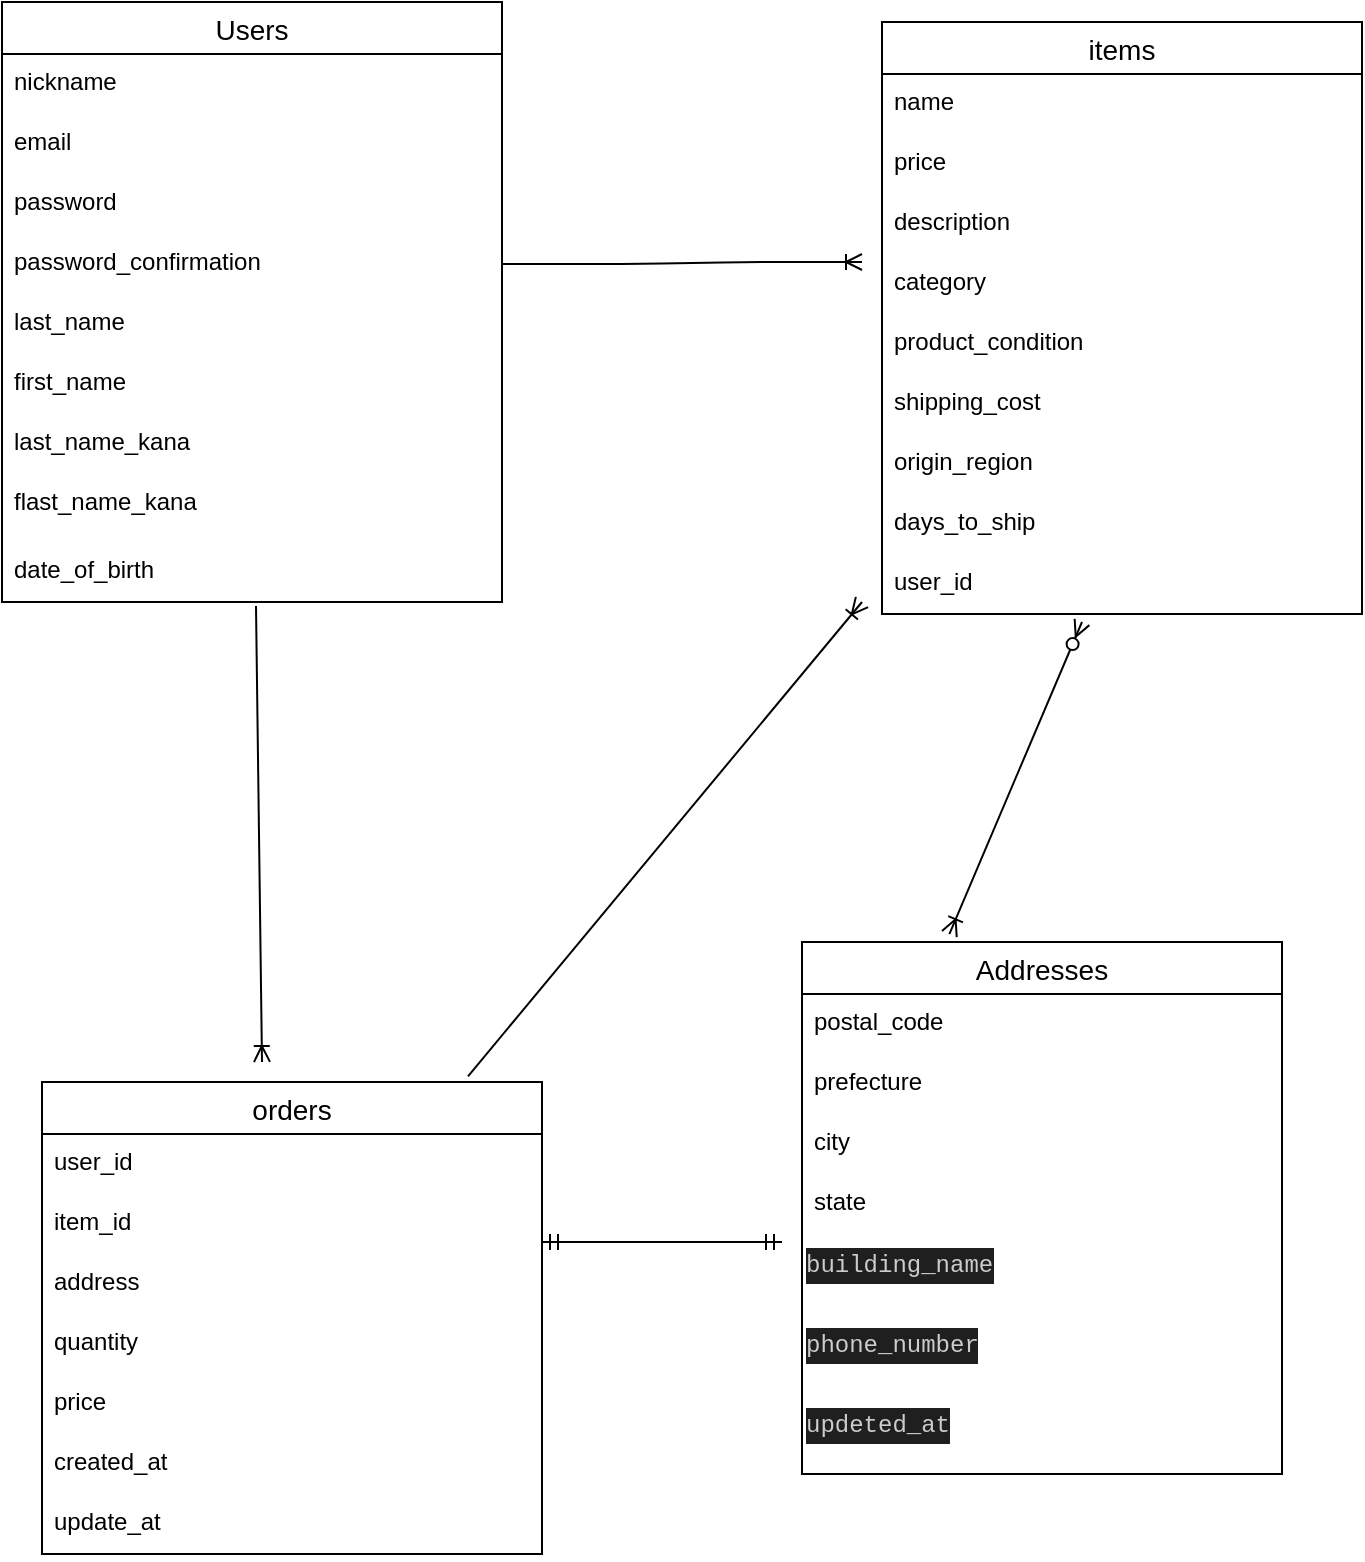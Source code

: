 <mxfile>
    <diagram id="ya4dUbdboEoDejbMoy5j" name="ページ1">
        <mxGraphModel dx="517" dy="714" grid="1" gridSize="10" guides="1" tooltips="1" connect="1" arrows="1" fold="1" page="1" pageScale="1" pageWidth="827" pageHeight="1169" math="0" shadow="0">
            <root>
                <mxCell id="0"/>
                <mxCell id="1" parent="0"/>
                <mxCell id="50" value="Users" style="swimlane;fontStyle=0;childLayout=stackLayout;horizontal=1;startSize=26;horizontalStack=0;resizeParent=1;resizeParentMax=0;resizeLast=0;collapsible=1;marginBottom=0;align=center;fontSize=14;" vertex="1" parent="1">
                    <mxGeometry x="130" y="250" width="250" height="300" as="geometry"/>
                </mxCell>
                <mxCell id="51" value="nickname" style="text;strokeColor=none;fillColor=none;spacingLeft=4;spacingRight=4;overflow=hidden;rotatable=0;points=[[0,0.5],[1,0.5]];portConstraint=eastwest;fontSize=12;" vertex="1" parent="50">
                    <mxGeometry y="26" width="250" height="30" as="geometry"/>
                </mxCell>
                <mxCell id="52" value="email" style="text;strokeColor=none;fillColor=none;spacingLeft=4;spacingRight=4;overflow=hidden;rotatable=0;points=[[0,0.5],[1,0.5]];portConstraint=eastwest;fontSize=12;" vertex="1" parent="50">
                    <mxGeometry y="56" width="250" height="30" as="geometry"/>
                </mxCell>
                <mxCell id="53" value="password" style="text;strokeColor=none;fillColor=none;spacingLeft=4;spacingRight=4;overflow=hidden;rotatable=0;points=[[0,0.5],[1,0.5]];portConstraint=eastwest;fontSize=12;" vertex="1" parent="50">
                    <mxGeometry y="86" width="250" height="30" as="geometry"/>
                </mxCell>
                <mxCell id="_F4Uw25CitK-oMyLLVU5-152" value="password_confirmation" style="text;strokeColor=none;fillColor=none;spacingLeft=4;spacingRight=4;overflow=hidden;rotatable=0;points=[[0,0.5],[1,0.5]];portConstraint=eastwest;fontSize=12;" vertex="1" parent="50">
                    <mxGeometry y="116" width="250" height="30" as="geometry"/>
                </mxCell>
                <mxCell id="_F4Uw25CitK-oMyLLVU5-150" value="last_name" style="text;strokeColor=none;fillColor=none;spacingLeft=4;spacingRight=4;overflow=hidden;rotatable=0;points=[[0,0.5],[1,0.5]];portConstraint=eastwest;fontSize=12;" vertex="1" parent="50">
                    <mxGeometry y="146" width="250" height="30" as="geometry"/>
                </mxCell>
                <mxCell id="_F4Uw25CitK-oMyLLVU5-151" value="first_name" style="text;strokeColor=none;fillColor=none;spacingLeft=4;spacingRight=4;overflow=hidden;rotatable=0;points=[[0,0.5],[1,0.5]];portConstraint=eastwest;fontSize=12;" vertex="1" parent="50">
                    <mxGeometry y="176" width="250" height="30" as="geometry"/>
                </mxCell>
                <mxCell id="91" value="last_name_kana" style="text;strokeColor=none;fillColor=none;spacingLeft=4;spacingRight=4;overflow=hidden;rotatable=0;points=[[0,0.5],[1,0.5]];portConstraint=eastwest;fontSize=12;" vertex="1" parent="50">
                    <mxGeometry y="206" width="250" height="30" as="geometry"/>
                </mxCell>
                <mxCell id="_F4Uw25CitK-oMyLLVU5-148" value="flast_name_kana" style="text;strokeColor=none;fillColor=none;spacingLeft=4;spacingRight=4;overflow=hidden;rotatable=0;points=[[0,0.5],[1,0.5]];portConstraint=eastwest;fontSize=12;" vertex="1" parent="50">
                    <mxGeometry y="236" width="250" height="34" as="geometry"/>
                </mxCell>
                <mxCell id="_F4Uw25CitK-oMyLLVU5-127" value="date_of_birth" style="text;strokeColor=none;fillColor=none;spacingLeft=4;spacingRight=4;overflow=hidden;rotatable=0;points=[[0,0.5],[1,0.5]];portConstraint=eastwest;fontSize=12;" vertex="1" parent="50">
                    <mxGeometry y="270" width="250" height="30" as="geometry"/>
                </mxCell>
                <mxCell id="58" value="items" style="swimlane;fontStyle=0;childLayout=stackLayout;horizontal=1;startSize=26;horizontalStack=0;resizeParent=1;resizeParentMax=0;resizeLast=0;collapsible=1;marginBottom=0;align=center;fontSize=14;" vertex="1" parent="1">
                    <mxGeometry x="570" y="260" width="240" height="296" as="geometry"/>
                </mxCell>
                <mxCell id="59" value="name" style="text;strokeColor=none;fillColor=none;spacingLeft=4;spacingRight=4;overflow=hidden;rotatable=0;points=[[0,0.5],[1,0.5]];portConstraint=eastwest;fontSize=12;" vertex="1" parent="58">
                    <mxGeometry y="26" width="240" height="30" as="geometry"/>
                </mxCell>
                <mxCell id="61" value="price" style="text;strokeColor=none;fillColor=none;spacingLeft=4;spacingRight=4;overflow=hidden;rotatable=0;points=[[0,0.5],[1,0.5]];portConstraint=eastwest;fontSize=12;" vertex="1" parent="58">
                    <mxGeometry y="56" width="240" height="30" as="geometry"/>
                </mxCell>
                <mxCell id="60" value="description" style="text;strokeColor=none;fillColor=none;spacingLeft=4;spacingRight=4;overflow=hidden;rotatable=0;points=[[0,0.5],[1,0.5]];portConstraint=eastwest;fontSize=12;" vertex="1" parent="58">
                    <mxGeometry y="86" width="240" height="30" as="geometry"/>
                </mxCell>
                <mxCell id="62" value="category" style="text;strokeColor=none;fillColor=none;spacingLeft=4;spacingRight=4;overflow=hidden;rotatable=0;points=[[0,0.5],[1,0.5]];portConstraint=eastwest;fontSize=12;" vertex="1" parent="58">
                    <mxGeometry y="116" width="240" height="30" as="geometry"/>
                </mxCell>
                <mxCell id="64" value="product_condition" style="text;strokeColor=none;fillColor=none;spacingLeft=4;spacingRight=4;overflow=hidden;rotatable=0;points=[[0,0.5],[1,0.5]];portConstraint=eastwest;fontSize=12;" vertex="1" parent="58">
                    <mxGeometry y="146" width="240" height="30" as="geometry"/>
                </mxCell>
                <mxCell id="_F4Uw25CitK-oMyLLVU5-132" value="shipping_cost" style="text;strokeColor=none;fillColor=none;spacingLeft=4;spacingRight=4;overflow=hidden;rotatable=0;points=[[0,0.5],[1,0.5]];portConstraint=eastwest;fontSize=12;" vertex="1" parent="58">
                    <mxGeometry y="176" width="240" height="30" as="geometry"/>
                </mxCell>
                <mxCell id="_F4Uw25CitK-oMyLLVU5-153" value="origin_region" style="text;strokeColor=none;fillColor=none;spacingLeft=4;spacingRight=4;overflow=hidden;rotatable=0;points=[[0,0.5],[1,0.5]];portConstraint=eastwest;fontSize=12;" vertex="1" parent="58">
                    <mxGeometry y="206" width="240" height="30" as="geometry"/>
                </mxCell>
                <mxCell id="_F4Uw25CitK-oMyLLVU5-154" value="days_to_ship " style="text;strokeColor=none;fillColor=none;spacingLeft=4;spacingRight=4;overflow=hidden;rotatable=0;points=[[0,0.5],[1,0.5]];portConstraint=eastwest;fontSize=12;" vertex="1" parent="58">
                    <mxGeometry y="236" width="240" height="30" as="geometry"/>
                </mxCell>
                <mxCell id="_F4Uw25CitK-oMyLLVU5-155" value="user_id" style="text;strokeColor=none;fillColor=none;spacingLeft=4;spacingRight=4;overflow=hidden;rotatable=0;points=[[0,0.5],[1,0.5]];portConstraint=eastwest;fontSize=12;" vertex="1" parent="58">
                    <mxGeometry y="266" width="240" height="30" as="geometry"/>
                </mxCell>
                <mxCell id="_F4Uw25CitK-oMyLLVU5-99" value="" style="fontSize=12;html=1;endArrow=ERoneToMany;startArrow=ERzeroToMany;entryX=0.307;entryY=-0.015;entryDx=0;entryDy=0;entryPerimeter=0;" edge="1" parent="1" target="_F4Uw25CitK-oMyLLVU5-110">
                    <mxGeometry width="100" height="100" relative="1" as="geometry">
                        <mxPoint x="670" y="560" as="sourcePoint"/>
                        <mxPoint x="620" y="612" as="targetPoint"/>
                    </mxGeometry>
                </mxCell>
                <mxCell id="_F4Uw25CitK-oMyLLVU5-110" value="Addresses" style="swimlane;fontStyle=0;childLayout=stackLayout;horizontal=1;startSize=26;horizontalStack=0;resizeParent=1;resizeParentMax=0;resizeLast=0;collapsible=1;marginBottom=0;align=center;fontSize=14;" vertex="1" parent="1">
                    <mxGeometry x="530" y="720" width="240" height="266" as="geometry"/>
                </mxCell>
                <mxCell id="_F4Uw25CitK-oMyLLVU5-144" value="postal_code" style="text;strokeColor=none;fillColor=none;spacingLeft=4;spacingRight=4;overflow=hidden;rotatable=0;points=[[0,0.5],[1,0.5]];portConstraint=eastwest;fontSize=12;" vertex="1" parent="_F4Uw25CitK-oMyLLVU5-110">
                    <mxGeometry y="26" width="240" height="30" as="geometry"/>
                </mxCell>
                <mxCell id="_F4Uw25CitK-oMyLLVU5-139" value="prefecture" style="text;strokeColor=none;fillColor=none;spacingLeft=4;spacingRight=4;overflow=hidden;rotatable=0;points=[[0,0.5],[1,0.5]];portConstraint=eastwest;fontSize=12;" vertex="1" parent="_F4Uw25CitK-oMyLLVU5-110">
                    <mxGeometry y="56" width="240" height="30" as="geometry"/>
                </mxCell>
                <mxCell id="_F4Uw25CitK-oMyLLVU5-140" value="city" style="text;strokeColor=none;fillColor=none;spacingLeft=4;spacingRight=4;overflow=hidden;rotatable=0;points=[[0,0.5],[1,0.5]];portConstraint=eastwest;fontSize=12;" vertex="1" parent="_F4Uw25CitK-oMyLLVU5-110">
                    <mxGeometry y="86" width="240" height="30" as="geometry"/>
                </mxCell>
                <mxCell id="_F4Uw25CitK-oMyLLVU5-142" value="state" style="text;strokeColor=none;fillColor=none;spacingLeft=4;spacingRight=4;overflow=hidden;rotatable=0;points=[[0,0.5],[1,0.5]];portConstraint=eastwest;fontSize=12;" vertex="1" parent="_F4Uw25CitK-oMyLLVU5-110">
                    <mxGeometry y="116" width="240" height="30" as="geometry"/>
                </mxCell>
                <mxCell id="_F4Uw25CitK-oMyLLVU5-143" value="&lt;div style=&quot;color: rgb(204, 204, 204); background-color: rgb(31, 31, 31); font-family: Menlo, Monaco, &amp;quot;Courier New&amp;quot;, monospace; font-weight: normal; font-size: 12px; line-height: 18px;&quot;&gt;&lt;div style=&quot;line-height: 18px;&quot;&gt;building_name&lt;/div&gt;&lt;/div&gt;" style="text;whiteSpace=wrap;html=1;" vertex="1" parent="_F4Uw25CitK-oMyLLVU5-110">
                    <mxGeometry y="146" width="240" height="40" as="geometry"/>
                </mxCell>
                <mxCell id="_F4Uw25CitK-oMyLLVU5-145" value="&lt;div style=&quot;color: rgb(204, 204, 204); background-color: rgb(31, 31, 31); font-family: Menlo, Monaco, &amp;quot;Courier New&amp;quot;, monospace; font-weight: normal; font-size: 12px; line-height: 18px;&quot;&gt;phone_number&lt;/div&gt;" style="text;whiteSpace=wrap;html=1;" vertex="1" parent="_F4Uw25CitK-oMyLLVU5-110">
                    <mxGeometry y="186" width="240" height="40" as="geometry"/>
                </mxCell>
                <mxCell id="_F4Uw25CitK-oMyLLVU5-147" value="&lt;div style=&quot;color: rgb(204, 204, 204); background-color: rgb(31, 31, 31); font-family: Menlo, Monaco, &amp;quot;Courier New&amp;quot;, monospace; font-weight: normal; font-size: 12px; line-height: 18px;&quot;&gt;&lt;div&gt;&lt;span style=&quot;color: #cccccc;&quot;&gt;updeted_at &lt;/span&gt;&lt;/div&gt;&lt;/div&gt;" style="text;whiteSpace=wrap;html=1;" vertex="1" parent="_F4Uw25CitK-oMyLLVU5-110">
                    <mxGeometry y="226" width="240" height="40" as="geometry"/>
                </mxCell>
                <mxCell id="_F4Uw25CitK-oMyLLVU5-117" value="orders" style="swimlane;fontStyle=0;childLayout=stackLayout;horizontal=1;startSize=26;horizontalStack=0;resizeParent=1;resizeParentMax=0;resizeLast=0;collapsible=1;marginBottom=0;align=center;fontSize=14;" vertex="1" parent="1">
                    <mxGeometry x="150" y="790" width="250" height="236" as="geometry"/>
                </mxCell>
                <mxCell id="_F4Uw25CitK-oMyLLVU5-168" value="user_id" style="text;strokeColor=none;fillColor=none;spacingLeft=4;spacingRight=4;overflow=hidden;rotatable=0;points=[[0,0.5],[1,0.5]];portConstraint=eastwest;fontSize=12;" vertex="1" parent="_F4Uw25CitK-oMyLLVU5-117">
                    <mxGeometry y="26" width="250" height="30" as="geometry"/>
                </mxCell>
                <mxCell id="_F4Uw25CitK-oMyLLVU5-122" value="item_id" style="text;strokeColor=none;fillColor=none;spacingLeft=4;spacingRight=4;overflow=hidden;rotatable=0;points=[[0,0.5],[1,0.5]];portConstraint=eastwest;fontSize=12;" vertex="1" parent="_F4Uw25CitK-oMyLLVU5-117">
                    <mxGeometry y="56" width="250" height="30" as="geometry"/>
                </mxCell>
                <mxCell id="_F4Uw25CitK-oMyLLVU5-169" value="address" style="text;strokeColor=none;fillColor=none;spacingLeft=4;spacingRight=4;overflow=hidden;rotatable=0;points=[[0,0.5],[1,0.5]];portConstraint=eastwest;fontSize=12;" vertex="1" parent="_F4Uw25CitK-oMyLLVU5-117">
                    <mxGeometry y="86" width="250" height="30" as="geometry"/>
                </mxCell>
                <mxCell id="_F4Uw25CitK-oMyLLVU5-124" value="quantity" style="text;strokeColor=none;fillColor=none;spacingLeft=4;spacingRight=4;overflow=hidden;rotatable=0;points=[[0,0.5],[1,0.5]];portConstraint=eastwest;fontSize=12;" vertex="1" parent="_F4Uw25CitK-oMyLLVU5-117">
                    <mxGeometry y="116" width="250" height="30" as="geometry"/>
                </mxCell>
                <mxCell id="_F4Uw25CitK-oMyLLVU5-162" value="price" style="text;strokeColor=none;fillColor=none;spacingLeft=4;spacingRight=4;overflow=hidden;rotatable=0;points=[[0,0.5],[1,0.5]];portConstraint=eastwest;fontSize=12;" vertex="1" parent="_F4Uw25CitK-oMyLLVU5-117">
                    <mxGeometry y="146" width="250" height="30" as="geometry"/>
                </mxCell>
                <mxCell id="_F4Uw25CitK-oMyLLVU5-163" value="created_at" style="text;strokeColor=none;fillColor=none;spacingLeft=4;spacingRight=4;overflow=hidden;rotatable=0;points=[[0,0.5],[1,0.5]];portConstraint=eastwest;fontSize=12;" vertex="1" parent="_F4Uw25CitK-oMyLLVU5-117">
                    <mxGeometry y="176" width="250" height="30" as="geometry"/>
                </mxCell>
                <mxCell id="_F4Uw25CitK-oMyLLVU5-164" value="update_at" style="text;strokeColor=none;fillColor=none;spacingLeft=4;spacingRight=4;overflow=hidden;rotatable=0;points=[[0,0.5],[1,0.5]];portConstraint=eastwest;fontSize=12;" vertex="1" parent="_F4Uw25CitK-oMyLLVU5-117">
                    <mxGeometry y="206" width="250" height="30" as="geometry"/>
                </mxCell>
                <mxCell id="_F4Uw25CitK-oMyLLVU5-149" value="" style="fontSize=12;html=1;endArrow=ERoneToMany;exitX=0.852;exitY=-0.012;exitDx=0;exitDy=0;exitPerimeter=0;" edge="1" parent="1" source="_F4Uw25CitK-oMyLLVU5-117">
                    <mxGeometry width="100" height="100" relative="1" as="geometry">
                        <mxPoint x="400" y="710" as="sourcePoint"/>
                        <mxPoint x="560" y="550" as="targetPoint"/>
                    </mxGeometry>
                </mxCell>
                <mxCell id="_F4Uw25CitK-oMyLLVU5-159" value="" style="fontSize=12;html=1;endArrow=ERoneToMany;exitX=0.508;exitY=1.067;exitDx=0;exitDy=0;exitPerimeter=0;" edge="1" parent="1" source="_F4Uw25CitK-oMyLLVU5-127">
                    <mxGeometry width="100" height="100" relative="1" as="geometry">
                        <mxPoint x="240" y="580" as="sourcePoint"/>
                        <mxPoint x="260" y="780" as="targetPoint"/>
                    </mxGeometry>
                </mxCell>
                <mxCell id="_F4Uw25CitK-oMyLLVU5-161" value="" style="edgeStyle=entityRelationEdgeStyle;fontSize=12;html=1;endArrow=ERmandOne;startArrow=ERmandOne;" edge="1" parent="1">
                    <mxGeometry width="100" height="100" relative="1" as="geometry">
                        <mxPoint x="400" y="870" as="sourcePoint"/>
                        <mxPoint x="520" y="870" as="targetPoint"/>
                    </mxGeometry>
                </mxCell>
                <mxCell id="_F4Uw25CitK-oMyLLVU5-166" value="" style="fontSize=12;html=1;endArrow=ERoneToMany;exitX=1;exitY=0.5;exitDx=0;exitDy=0;" edge="1" parent="1" source="_F4Uw25CitK-oMyLLVU5-152">
                    <mxGeometry width="100" height="100" relative="1" as="geometry">
                        <mxPoint x="460" y="380" as="sourcePoint"/>
                        <mxPoint x="560" y="380" as="targetPoint"/>
                        <Array as="points">
                            <mxPoint x="450" y="381"/>
                            <mxPoint x="500" y="380"/>
                            <mxPoint x="540" y="380"/>
                        </Array>
                    </mxGeometry>
                </mxCell>
            </root>
        </mxGraphModel>
    </diagram>
    <diagram id="GMSuyRuKeSrT9fesW_2k" name="ページ2">
        <mxGraphModel dx="894" dy="714" grid="1" gridSize="10" guides="1" tooltips="1" connect="1" arrows="1" fold="1" page="1" pageScale="1" pageWidth="827" pageHeight="1169" math="0" shadow="0">
            <root>
                <mxCell id="0"/>
                <mxCell id="1" parent="0"/>
            </root>
        </mxGraphModel>
    </diagram>
</mxfile>